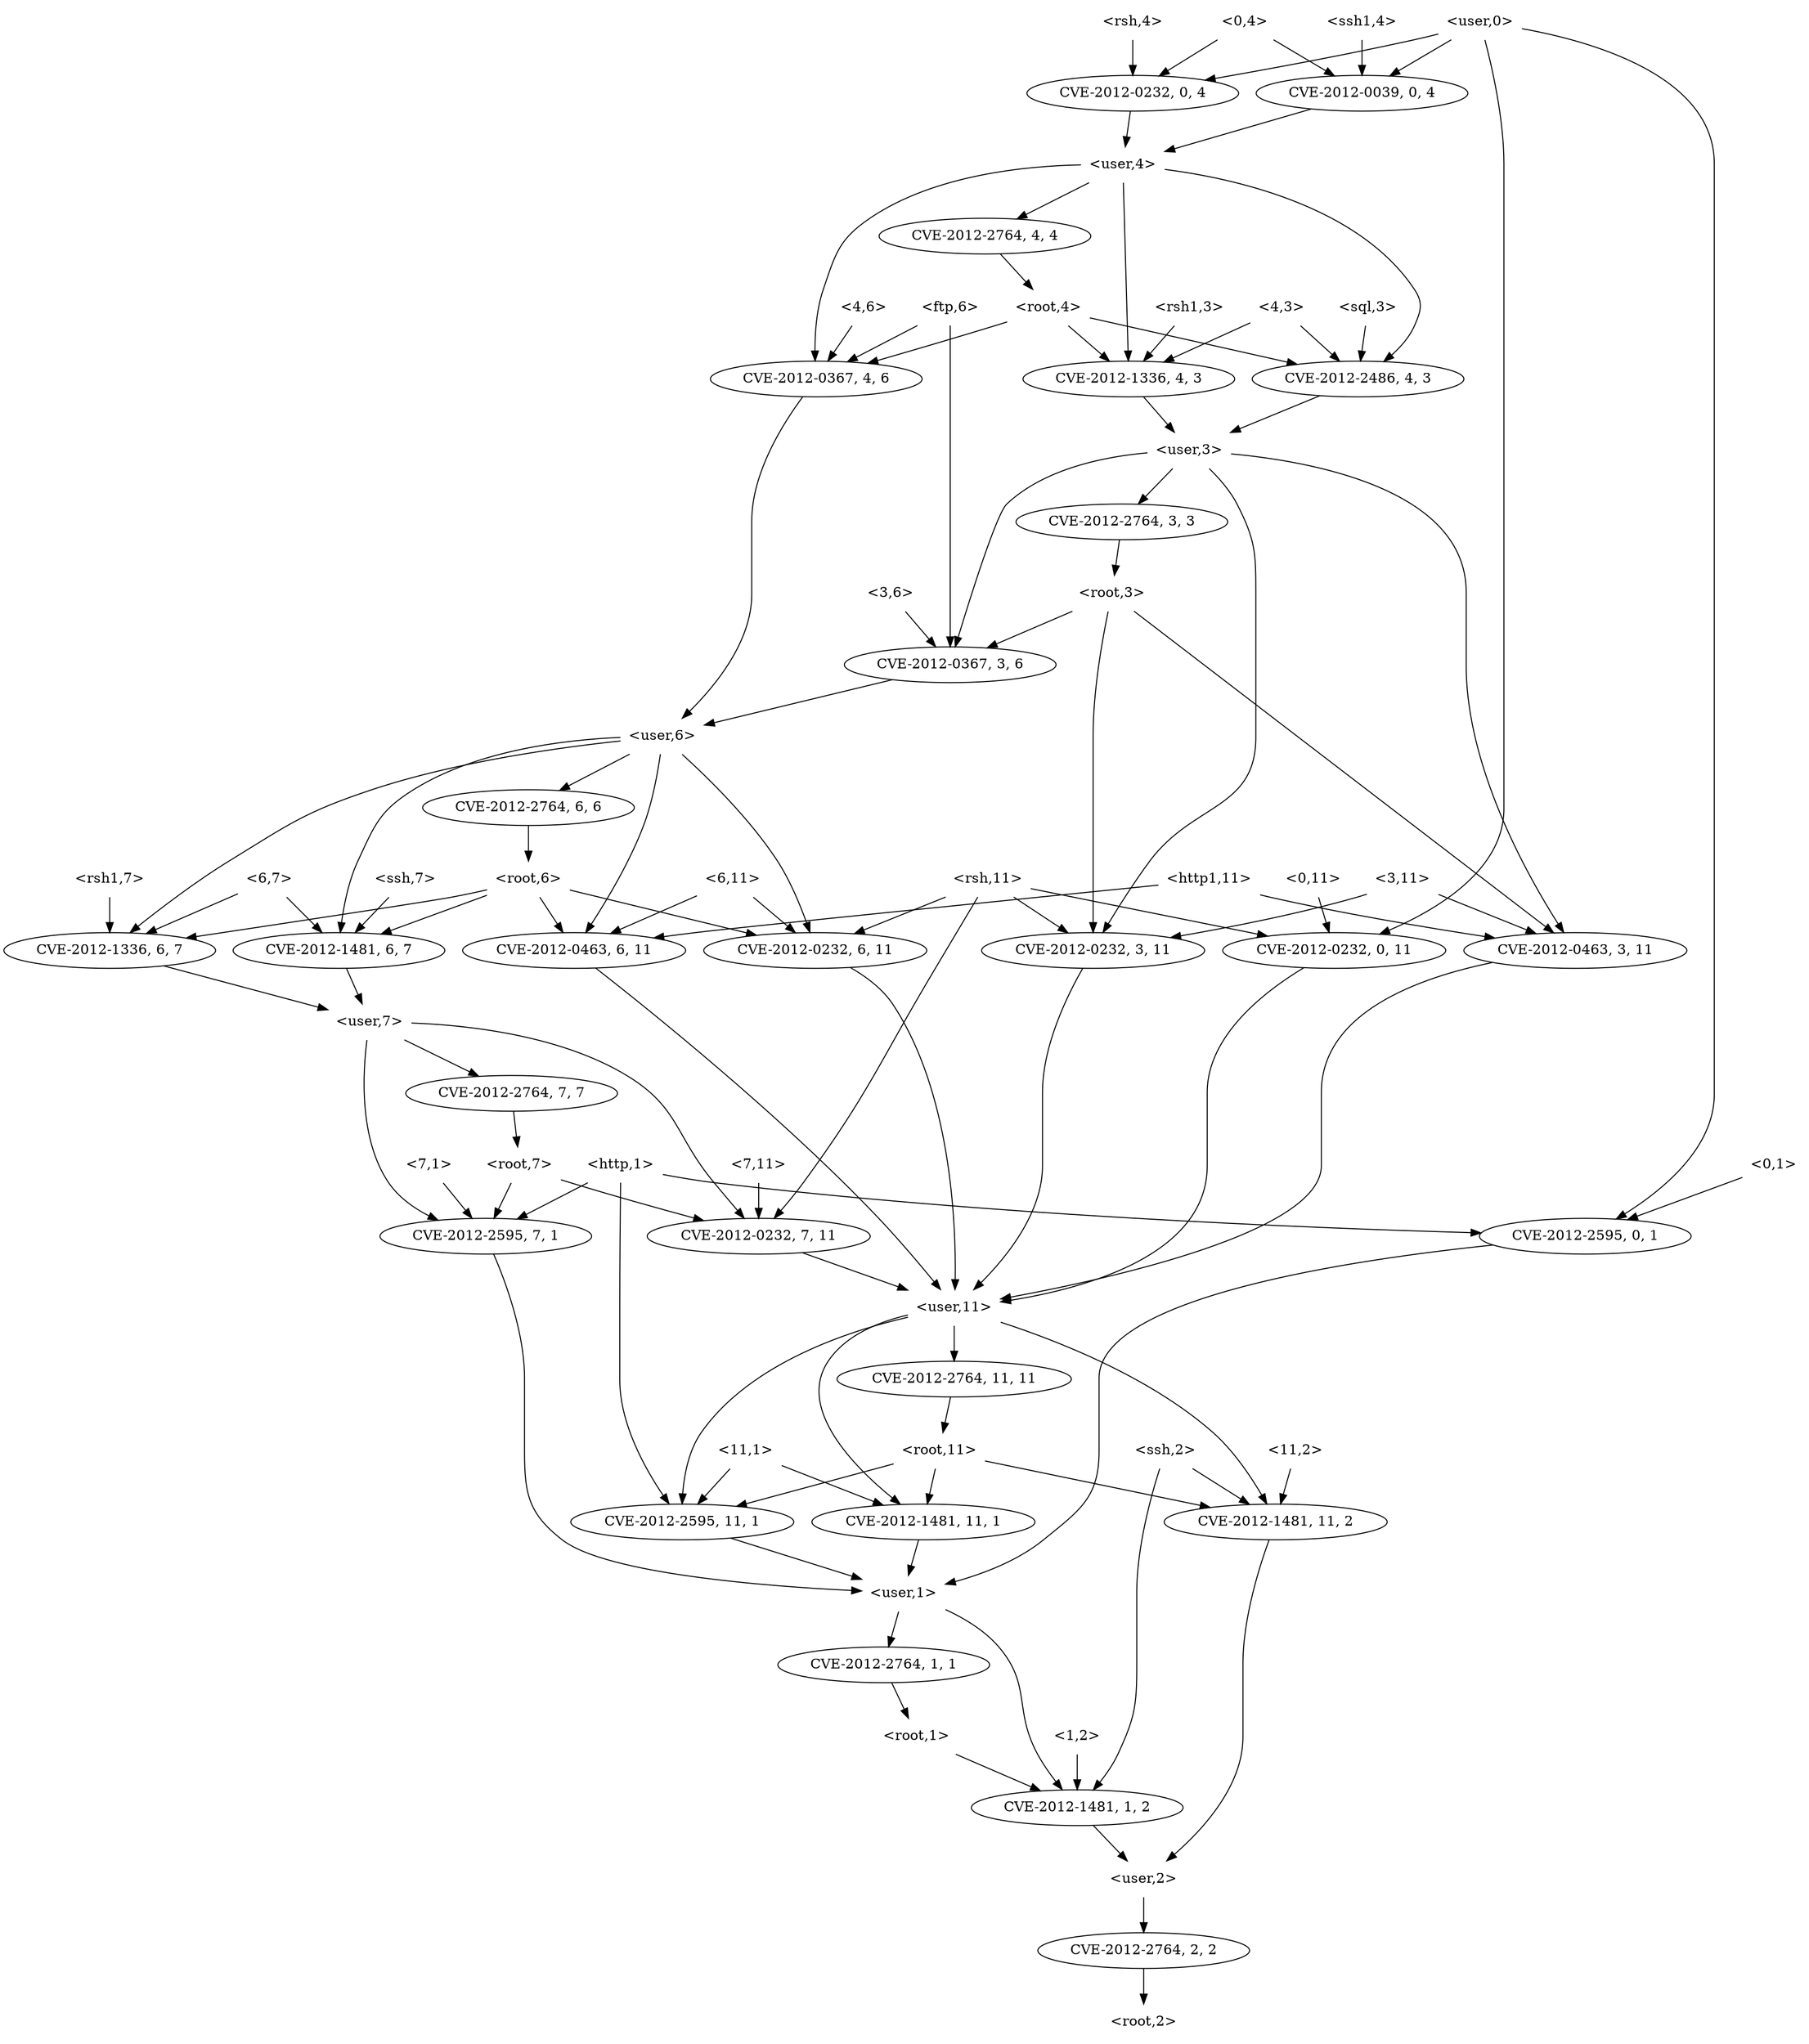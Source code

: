 strict digraph {
	graph [bb="0,0,1540,2052"];
	node [label="\N"];
	"<rsh,4>"	 [height=0.5,
		pos="770,2034",
		shape=plaintext,
		width=0.81944];
	"<v_rsh,0,4>"	 [height=0.5,
		label=<CVE-2012-0232, 0, 4>,
		pos="770,1962",
		width=2.4499];
	"<rsh,4>" -> "<v_rsh,0,4>"	 [pos="e,770,1980.1 770,2015.7 770,2008 770,1998.7 770,1990.1"];
	"<user,4>"	 [height=0.5,
		pos="708,1890",
		shape=plaintext,
		width=0.91667];
	"<v_rsh,0,4>" -> "<user,4>"	 [pos="e,723.3,1908.3 754.99,1944.1 747.49,1935.6 738.26,1925.2 729.98,1915.8"];
	"<3,11>"	 [height=0.5,
		pos="239,1170",
		shape=plaintext,
		width=0.78472];
	"<v_http1,3,11>"	 [height=0.5,
		label=<CVE-2012-0463, 3, 11>,
		pos="92,1098",
		width=2.5686];
	"<3,11>" -> "<v_http1,3,11>"	 [pos="e,125.4,1114.9 210.66,1155.5 189.05,1145.2 158.96,1130.9 134.48,1119.2"];
	"<v_rsh,3,11>"	 [height=0.5,
		label=<CVE-2012-0232, 3, 11>,
		pos="296,1098",
		width=2.5686];
	"<3,11>" -> "<v_rsh,3,11>"	 [pos="e,282.07,1116.1 253.09,1151.7 259.92,1143.3 268.26,1133.1 275.76,1123.9"];
	"<user,11>"	 [height=0.5,
		pos="730,738",
		shape=plaintext,
		width=1.0069];
	"<v_http1,3,11>" -> "<user,11>"	 [pos="e,693.74,740.78 150.22,1084 212.06,1066.4 301,1028.3 301,955 301,955 301,955 301,881 301,809.51 368.66,818.65 435,792 518.58,758.42\
 624.02,746.02 683.53,741.51"];
	"<v_rsh,3,11>" -> "<user,11>"	 [pos="e,693.46,739.46 325.54,1080.9 362.78,1058.1 422,1012.8 422,955 422,955 422,955 422,881 422,767.27 597.33,744.32 683.42,739.91"];
	"<root,3>"	 [height=0.5,
		pos="402,1458",
		shape=plaintext,
		width=0.89583];
	"<v_ftp,3,6>"	 [height=0.5,
		label=<CVE-2012-0367, 3, 6>,
		pos="626,1386",
		width=2.4499];
	"<root,3>" -> "<v_ftp,3,6>"	 [pos="e,579.76,1401.4 434.57,1446.8 470.03,1435.7 527.38,1417.8 570.07,1404.5"];
	"<root,3>" -> "<v_http1,3,11>"	 [pos="e,106.8,1116.1 387.05,1439.7 336.61,1381.5 172.58,1192.1 113.48,1123.8"];
	"<root,3>" -> "<v_rsh,3,11>"	 [pos="e,317.31,1115.8 400.02,1440 397.11,1413.4 392,1360.2 392,1315 392,1315 392,1315 392,1241 392,1192.6 353.22,1148.4 324.96,1122.5"];
	"<user,6>"	 [height=0.5,
		pos="839,1314",
		shape=plaintext,
		width=0.91667];
	"<v_ftp,3,6>" -> "<user,6>"	 [pos="e,805.81,1325.9 670.39,1370.4 707.28,1358.3 759.45,1341.1 795.96,1329.1"];
	"<0,1>"	 [height=0.5,
		pos="1511,882",
		shape=plaintext,
		width=0.75];
	"<v_http,0,1>"	 [height=0.5,
		label=<CVE-2012-2595, 0, 1>,
		pos="1452,810",
		width=2.4499];
	"<0,1>" -> "<v_http,0,1>"	 [pos="e,1466.4,828.1 1496.4,863.7 1489.3,855.3 1480.7,845.07 1473,835.86"];
	"<user,1>"	 [height=0.5,
		pos="1086,450",
		shape=plaintext,
		width=0.91667];
	"<v_http,0,1>" -> "<user,1>"	 [pos="e,1119.1,450.59 1443.9,791.95 1432.2,765.72 1412,713.61 1412,667 1412,667 1412,667 1412,593 1412,470.97 1217.6,452.73 1129.1,450.75"];
	"<ssh,7>"	 [height=0.5,
		pos="1340,1170",
		shape=plaintext,
		width=0.84028];
	"<v_ssh,6,7>"	 [height=0.5,
		label=<CVE-2012-1481, 6, 7>,
		pos="1340,1098",
		width=2.4499];
	"<ssh,7>" -> "<v_ssh,6,7>"	 [pos="e,1340,1116.1 1340,1151.7 1340,1144 1340,1134.7 1340,1126.1"];
	"<user,7>"	 [height=0.5,
		pos="1145,1026",
		shape=plaintext,
		width=0.91667];
	"<v_ssh,6,7>" -> "<user,7>"	 [pos="e,1178,1038.9 1298.2,1082 1265.6,1070.3 1220.6,1054.1 1187.8,1042.4"];
	"<root,7>"	 [height=0.5,
		pos="1100,882",
		shape=plaintext,
		width=0.89583];
	"<v_rsh,7,11>"	 [height=0.5,
		label=<CVE-2012-0232, 7, 11>,
		pos="984,810",
		width=2.5686];
	"<root,7>" -> "<v_rsh,7,11>"	 [pos="e,1010.9,827.23 1071.6,863.88 1056,854.45 1036.5,842.66 1019.8,832.61"];
	"<v_http,7,1>"	 [height=0.5,
		label=<CVE-2012-2595, 7, 1>,
		pos="1217,810",
		width=2.4499];
	"<root,7>" -> "<v_http,7,1>"	 [pos="e,1189.9,827.23 1128.6,863.88 1144.4,854.45 1164.1,842.66 1180.9,832.61"];
	"<v_rsh,7,11>" -> "<user,11>"	 [pos="e,766.25,748.99 932.9,794.92 887.07,782.29 820.41,763.92 776.16,751.72"];
	"<v_http,7,1>" -> "<user,1>"	 [pos="e,1119.1,458.45 1217,791.95 1217,765.29 1217,712.11 1217,667 1217,667 1217,667 1217,593 1217,552.46 1222.3,535.7 1197,504 1180,482.67\
 1152.3,469.43 1128.9,461.52"];
	"<http,1>"	 [height=0.5,
		pos="1349,882",
		shape=plaintext,
		width=0.89583];
	"<http,1>" -> "<v_http,0,1>"	 [pos="e,1427.8,827.47 1374.2,863.88 1387.8,854.61 1404.8,843.05 1419.5,833.1"];
	"<v_http,11,1>"	 [height=0.5,
		label=<CVE-2012-2595, 11, 1>,
		pos="1096,522",
		width=2.5686];
	"<http,1>" -> "<v_http,11,1>"	 [pos="e,1165.4,533.96 1346.2,863.57 1342.1,836.84 1335,784.09 1335,739 1335,739 1335,739 1335,665 1335,589.21 1245.1,552.97 1175.5,536.28"];
	"<http,1>" -> "<v_http,7,1>"	 [pos="e,1247.1,826.99 1316.7,863.88 1298.4,854.16 1275.3,841.94 1256,831.69"];
	"<v_http,11,1>" -> "<user,1>"	 [pos="e,1088.4,468.1 1093.5,503.7 1092.4,495.98 1091.1,486.71 1089.9,478.11"];
	"<http1,11>"	 [height=0.5,
		pos="479,1170",
		shape=plaintext,
		width=1.0833];
	"<v_http1,6,11>"	 [height=0.5,
		label=<CVE-2012-0463, 6, 11>,
		pos="500,1098",
		width=2.5686];
	"<http1,11>" -> "<v_http1,6,11>"	 [pos="e,494.87,1116.1 484.19,1151.7 486.53,1143.9 489.35,1134.5 491.95,1125.8"];
	"<http1,11>" -> "<v_http1,3,11>"	 [pos="e,157.35,1110.8 439.76,1161.9 376.09,1150.4 249.19,1127.4 167.56,1112.7"];
	"<v_http1,6,11>" -> "<user,11>"	 [pos="e,693.66,755.33 518.66,1080.2 543.95,1055.5 586,1006.6 586,955 586,955 586,955 586,881 586,824.74 642.42,783.27 684.63,760.12"];
	"<v_ssh,1,2>"	 [height=0.5,
		label=<CVE-2012-1481, 1, 2>,
		pos="819,234",
		width=2.4499];
	"<user,1>" -> "<v_ssh,1,2>"	 [pos="e,819.72,252.09 1052.7,443.72 1016.2,436.86 956.86,422.51 912,396 872.49,372.66 860.19,364.17 838,324 827.46,304.92 822.76,280.57\
 820.67,262.16"];
	"<v_root,1,1>"	 [height=0.5,
		label=<CVE-2012-2764, 1, 1>,
		pos="1009,378",
		width=2.4499];
	"<user,1>" -> "<v_root,1,1>"	 [pos="e,1027.3,395.62 1067,431.7 1057.3,422.92 1045.4,412.13 1035,402.61"];
	"<v_ssh,11,2>"	 [height=0.5,
		label=<CVE-2012-1481, 11, 2>,
		pos="650,522",
		width=2.5686];
	"<user,11>" -> "<v_ssh,11,2>"	 [pos="e,640.87,540.12 693.39,722.15 676.28,713.45 657.07,700.81 645,684 616.67,644.53 618.5,623.65 628,576 629.79,567.01 633.14,557.64\
 636.69,549.32"];
	"<v_ssh,11,1>"	 [height=0.5,
		label=<CVE-2012-1481, 11, 1>,
		pos="892,522",
		width=2.5686];
	"<user,11>" -> "<v_ssh,11,1>"	 [pos="e,893.14,540.26 766.33,731.2 795.14,724.68 834.22,711.2 857,684 888.81,646 893.6,585.7 893.37,550.68"];
	"<user,11>" -> "<v_http,11,1>"	 [pos="e,1082.1,539.81 766.35,726.76 822.54,709.67 932.05,671.26 1009,612 1034,592.74 1058.8,566.47 1075.5,547.46"];
	"<v_root,11,11>"	 [height=0.5,
		label=<CVE-2012-2764, 11, 11>,
		pos="751,666",
		width=2.7013];
	"<user,11>" -> "<v_root,11,11>"	 [pos="e,745.87,684.1 735.19,719.7 737.53,711.9 740.35,702.51 742.95,693.83"];
	"<user,2>"	 [height=0.5,
		pos="748,162",
		shape=plaintext,
		width=0.91667];
	"<v_ssh,11,2>" -> "<user,2>"	 [pos="e,732.59,180.42 655.46,503.71 663.35,477.18 677,424.67 677,379 677,379 677,379 677,305 677,260.48 705.26,215.61 726.13,188.56"];
	"<v_ssh,11,1>" -> "<user,1>"	 [pos="e,1053,462.91 934.1,505.81 966.41,494.15 1010.9,478.11 1043.3,466.4"];
	"<root,11>"	 [height=0.5,
		pos="828,594",
		shape=plaintext,
		width=1];
	"<v_root,11,11>" -> "<root,11>"	 [pos="e,809.27,612.03 769.64,648.05 779.31,639.26 791.28,628.38 801.86,618.76"];
	"<v_root,3,3>"	 [height=0.5,
		label=<CVE-2012-2764, 3, 3>,
		pos="412,1530",
		width=2.4499];
	"<v_root,3,3>" -> "<root,3>"	 [pos="e,404.44,1476.1 409.53,1511.7 408.43,1504 407.1,1494.7 405.87,1486.1"];
	"<v_rsh,6,11>"	 [height=0.5,
		label=<CVE-2012-0232, 6, 11>,
		pos="704,1098",
		width=2.5686];
	"<v_rsh,6,11>" -> "<user,11>"	 [pos="e,725.35,756.34 704.59,1080 705.47,1053.3 707,1000.1 707,955 707,955 707,955 707,881 707,840.7 716.14,794.78 722.9,766.34"];
	"<ftp,6>"	 [height=0.5,
		pos="781,1746",
		shape=plaintext,
		width=0.8125];
	"<ftp,6>" -> "<v_ftp,3,6>"	 [pos="e,647.53,1403.7 765.22,1727.6 757.14,1717.8 747.81,1704.9 742,1692 725.42,1655.1 723,1643.4 723,1603 723,1603 723,1603 723,1529 \
723,1480.4 683.82,1436.2 655.26,1410.5"];
	"<v_ftp,4,6>"	 [height=0.5,
		label=<CVE-2012-0367, 4, 6>,
		pos="839,1674",
		width=2.4499];
	"<ftp,6>" -> "<v_ftp,4,6>"	 [pos="e,824.83,1692.1 795.34,1727.7 802.29,1719.3 810.77,1709.1 818.4,1699.9"];
	"<v_ftp,4,6>" -> "<user,6>"	 [pos="e,839,1332 839,1656 839,1629.3 839,1576.1 839,1531 839,1531 839,1531 839,1457 839,1417 839,1370.7 839,1342.1"];
	"<v_root,2,2>"	 [height=0.5,
		label=<CVE-2012-2764, 2, 2>,
		pos="748,90",
		width=2.4499];
	"<user,2>" -> "<v_root,2,2>"	 [pos="e,748,108.1 748,143.7 748,135.98 748,126.71 748,118.11"];
	"<root,2>"	 [height=0.5,
		pos="748,18",
		shape=plaintext,
		width=0.89583];
	"<v_root,2,2>" -> "<root,2>"	 [pos="e,748,36.104 748,71.697 748,63.983 748,54.712 748,46.112"];
	"<sql,3>"	 [height=0.5,
		pos="704,1746",
		shape=plaintext,
		width=0.8125];
	"<v_sql,4,3>"	 [height=0.5,
		label=<CVE-2012-2486, 4, 3>,
		pos="607,1674",
		width=2.4499];
	"<sql,3>" -> "<v_sql,4,3>"	 [pos="e,630.03,1691.6 680.02,1727.7 667.39,1718.6 651.73,1707.3 638.17,1697.5"];
	"<user,3>"	 [height=0.5,
		pos="412,1602",
		shape=plaintext,
		width=0.91667];
	"<v_sql,4,3>" -> "<user,3>"	 [pos="e,445.05,1614.9 565.17,1658 532.61,1646.3 487.61,1630.1 454.81,1618.4"];
	"<root,1>"	 [height=0.5,
		pos="971,306",
		shape=plaintext,
		width=0.89583];
	"<root,1>" -> "<v_ssh,1,2>"	 [pos="e,853.14,250.72 938.39,289.98 916.21,279.77 886.62,266.14 862.45,255.01"];
	"<v_ssh,1,2>" -> "<user,2>"	 [pos="e,765.52,180.28 801.81,216.05 793.13,207.5 782.44,196.96 772.89,187.54"];
	"<user,3>" -> "<v_ftp,3,6>"	 [pos="e,614.33,1403.9 445.29,1587.3 465.16,1578.1 490.12,1564.6 509,1548 521.23,1537.2 578.94,1455 608.48,1412.4"];
	"<user,3>" -> "<v_http1,3,11>"	 [pos="e,97.261,1116.3 378.85,1600 301.96,1595.8 118,1573.8 118,1459 118,1459 118,1459 118,1241 118,1200.6 107.67,1154.7 100.03,1126.3"];
	"<user,3>" -> "<v_root,3,3>"	 [pos="e,412,1548.1 412,1583.7 412,1576 412,1566.7 412,1558.1"];
	"<user,3>" -> "<v_rsh,3,11>"	 [pos="e,296,1116 378.79,1591 357.39,1582.8 330.71,1569.1 315,1548 290.83,1515.6 296,1499.4 296,1459 296,1459 296,1459 296,1241 296,1201\
 296,1154.7 296,1126.1"];
	"<7,1>"	 [height=0.5,
		pos="1271,882",
		shape=plaintext,
		width=0.75];
	"<7,1>" -> "<v_http,7,1>"	 [pos="e,1230.2,828.1 1257.7,863.7 1251.2,855.39 1243.4,845.28 1236.4,836.14"];
	"<v_root,6,6>"	 [height=0.5,
		label=<CVE-2012-2764, 6, 6>,
		pos="845,1242",
		width=2.4499];
	"<root,6>"	 [height=0.5,
		pos="850,1170",
		shape=plaintext,
		width=0.89583];
	"<v_root,6,6>" -> "<root,6>"	 [pos="e,848.78,1188.1 846.24,1223.7 846.79,1216 847.45,1206.7 848.06,1198.1"];
	"<v_rsh1,6,7>"	 [height=0.5,
		label=<CVE-2012-1336, 6, 7>,
		pos="1145,1098",
		width=2.4499];
	"<root,6>" -> "<v_rsh1,6,7>"	 [pos="e,1089.7,1112.1 882.41,1161.3 929.7,1150.1 1018.6,1129 1079.8,1114.5"];
	"<root,6>" -> "<v_http1,6,11>"	 [pos="e,567.7,1110.3 817.68,1155.1 814.44,1154 811.18,1152.9 808,1152 796.93,1148.8 665.18,1126.6 577.62,1111.9"];
	"<root,6>" -> "<v_rsh,6,11>"	 [pos="e,737.07,1114.9 817.6,1153.5 796.55,1143.4 768.91,1130.1 746.16,1119.2"];
	"<root,6>" -> "<v_ssh,6,7>"	 [pos="e,1276.3,1110.5 882.6,1162.9 901.63,1159.5 926.13,1155.2 948,1152 1078.2,1132.7 1111.8,1135.3 1242,1116 1249.9,1114.8 1258.1,1113.5\
 1266.3,1112.2"];
	"<v_root,1,1>" -> "<root,1>"	 [pos="e,980.38,324.28 999.8,360.05 995.43,352.01 990.11,342.2 985.24,333.23"];
	"<11,2>"	 [height=0.5,
		pos="666,594",
		shape=plaintext,
		width=0.78472];
	"<11,2>" -> "<v_ssh,11,2>"	 [pos="e,653.91,540.1 662.04,575.7 660.28,567.98 658.16,558.71 656.2,550.11"];
	"<3,6>"	 [height=0.5,
		pos="626,1458",
		shape=plaintext,
		width=0.75];
	"<3,6>" -> "<v_ftp,3,6>"	 [pos="e,626,1404.1 626,1439.7 626,1432 626,1422.7 626,1414.1"];
	"<4,6>"	 [height=0.5,
		pos="894,1746",
		shape=plaintext,
		width=0.75];
	"<4,6>" -> "<v_ftp,4,6>"	 [pos="e,852.44,1692.1 880.4,1727.7 873.88,1719.4 865.93,1709.3 858.75,1700.1"];
	"<user,7>" -> "<v_rsh,7,11>"	 [pos="e,980.71,828.19 1112,1022.3 1078.9,1017.8 1029.2,1005.4 1003,972 972.76,933.48 974.85,872.94 979.29,838.12"];
	"<v_root,7,7>"	 [height=0.5,
		label=<CVE-2012-2764, 7, 7>,
		pos="1100,954",
		width=2.4499];
	"<user,7>" -> "<v_root,7,7>"	 [pos="e,1111,972.1 1133.9,1007.7 1128.6,999.56 1122.3,989.69 1116.5,980.7"];
	"<user,7>" -> "<v_http,7,1>"	 [pos="e,1218.4,828.46 1167.7,1007.8 1178.4,998.45 1190.3,985.93 1197,972 1217.8,928.93 1219.8,872.16 1218.8,838.82"];
	"<7,11>"	 [height=0.5,
		pos="768,882",
		shape=plaintext,
		width=0.78472];
	"<7,11>" -> "<v_rsh,7,11>"	 [pos="e,934.07,825.16 796.56,869.34 801.36,867.49 806.3,865.65 811,864 848.37,850.91 890.89,837.86 924.42,827.99"];
	"<user,6>" -> "<v_rsh1,6,7>"	 [pos="e,1141.8,1116.1 872.11,1305.9 927.92,1292.3 1041.1,1257.7 1108,1188 1124.5,1170.8 1134.1,1145.2 1139.4,1125.9"];
	"<user,6>" -> "<v_http1,6,11>"	 [pos="e,516.39,1115.9 805.61,1299.5 757.34,1279.2 666.37,1237.8 598,1188 570.78,1168.2 542.61,1141.9 523.5,1123"];
	"<user,6>" -> "<v_root,6,6>"	 [pos="e,843.53,1260.1 840.48,1295.7 841.14,1288 841.94,1278.7 842.68,1270.1"];
	"<user,6>" -> "<v_rsh,6,11>"	 [pos="e,704.24,1116.1 805.99,1300.7 786.7,1291.9 763.22,1278.5 748,1260 716.09,1221.2 707.22,1161.2 704.82,1126.4"];
	"<user,6>" -> "<v_ssh,6,7>"	 [pos="e,1320.4,1115.6 872.08,1306.8 940.39,1292.9 1100.5,1255.4 1219,1188 1253.1,1168.6 1288.8,1141.3 1312.6,1122.1"];
	"<v_rsh1,4,3>"	 [height=0.5,
		label=<CVE-2012-1336, 4, 3>,
		pos="412,1674",
		width=2.4499];
	"<user,4>" -> "<v_rsh1,4,3>"	 [pos="e,400.81,1691.9 674.83,1885.8 610.66,1879.2 472.38,1862.2 433,1836 400.97,1814.7 396.14,1800.8 385,1764 380.36,1748.7 381.27,1743.6\
 385,1728 387.24,1718.7 391.42,1709.1 395.83,1700.7"];
	"<user,4>" -> "<v_ftp,4,6>"	 [pos="e,837.7,1692.3 728.66,1871.8 753.95,1849.6 796.23,1808.4 819,1764 828.9,1744.7 833.93,1720.5 836.47,1702.3"];
	"<v_root,4,4>"	 [height=0.5,
		label=<CVE-2012-2764, 4, 4>,
		pos="530,1818",
		width=2.4499];
	"<user,4>" -> "<v_root,4,4>"	 [pos="e,568.77,1834.2 674.94,1876 647.81,1865.3 609.03,1850.1 578.4,1838"];
	"<user,4>" -> "<v_sql,4,3>"	 [pos="e,614.99,1691.9 699.91,1871.8 682.28,1834.5 640.33,1745.6 619.37,1701.2"];
	"<root,4>"	 [height=0.5,
		pos="585,1746",
		shape=plaintext,
		width=0.89583];
	"<v_root,4,4>" -> "<root,4>"	 [pos="e,571.43,1764.3 543.31,1800.1 549.84,1791.8 557.83,1781.6 565.06,1772.4"];
	"<root,4>" -> "<v_rsh1,4,3>"	 [pos="e,449.82,1690.3 552.46,1731.8 526.14,1721.2 488.72,1706 459.13,1694.1"];
	"<root,4>" -> "<v_ftp,4,6>"	 [pos="e,788.84,1688.8 617.43,1736.1 658.05,1724.9 728.46,1705.5 779.01,1691.5"];
	"<root,4>" -> "<v_sql,4,3>"	 [pos="e,601.62,1692.1 590.44,1727.7 592.89,1719.9 595.84,1710.5 598.57,1701.8"];
	"<0,11>"	 [height=0.5,
		pos="986,1170",
		shape=plaintext,
		width=0.78472];
	"<v_rsh,0,11>"	 [height=0.5,
		label=<CVE-2012-0232, 0, 11>,
		pos="946,1098",
		width=2.5686];
	"<0,11>" -> "<v_rsh,0,11>"	 [pos="e,955.77,1116.1 976.11,1151.7 971.51,1143.6 965.94,1133.9 960.85,1125"];
	"<v_rsh,0,11>" -> "<user,11>"	 [pos="e,763.56,756.07 927.99,1080.1 903.58,1055.2 863,1006.1 863,955 863,955 863,955 863,881 863,827.21 811.54,785.4 772.64,761.47"];
	"<v_root,7,7>" -> "<root,7>"	 [pos="e,1100,900.1 1100,935.7 1100,927.98 1100,918.71 1100,910.11"];
	"<6,7>"	 [height=0.5,
		pos="1183,1170",
		shape=plaintext,
		width=0.75];
	"<6,7>" -> "<v_rsh1,6,7>"	 [pos="e,1154.3,1116.1 1173.6,1151.7 1169.2,1143.6 1163.9,1133.9 1159.1,1125"];
	"<6,7>" -> "<v_ssh,6,7>"	 [pos="e,1305,1114.6 1210.3,1156.8 1233.8,1146.3 1268.2,1131 1295.6,1118.8"];
	"<v_rsh1,6,7>" -> "<user,7>"	 [pos="e,1145,1044.1 1145,1079.7 1145,1072 1145,1062.7 1145,1054.1"];
	"<v_rsh1,4,3>" -> "<user,3>"	 [pos="e,412,1620.1 412,1655.7 412,1648 412,1638.7 412,1630.1"];
	"<rsh1,3>"	 [height=0.5,
		pos="428,1746",
		shape=plaintext,
		width=0.92361];
	"<rsh1,3>" -> "<v_rsh1,4,3>"	 [pos="e,415.91,1692.1 424.04,1727.7 422.28,1720 420.16,1710.7 418.2,1702.1"];
	"<rsh1,7>"	 [height=0.5,
		pos="1066,1170",
		shape=plaintext,
		width=0.92361];
	"<rsh1,7>" -> "<v_rsh1,6,7>"	 [pos="e,1126.2,1115.6 1085.5,1151.7 1095.5,1142.8 1107.8,1131.9 1118.7,1122.3"];
	"<ssh,2>"	 [height=0.5,
		pos="743,594",
		shape=plaintext,
		width=0.84028];
	"<ssh,2>" -> "<v_ssh,1,2>"	 [pos="e,809.05,252.29 748.67,575.73 756.85,549.21 771,496.73 771,451 771,451 771,451 771,377 771,334.87 790.2,289.23 804.31,261.37"];
	"<ssh,2>" -> "<v_ssh,11,2>"	 [pos="e,672.08,539.62 720.01,575.7 708.01,566.66 693.17,555.5 680.25,545.77"];
	"<0,4>"	 [height=0.5,
		pos="866,2034",
		shape=plaintext,
		width=0.75];
	"<v_ssh1,0,4>"	 [height=0.5,
		label=<CVE-2012-0039, 0, 4>,
		pos="965,1962",
		width=2.4499];
	"<0,4>" -> "<v_ssh1,0,4>"	 [pos="e,941.71,1979.5 890.22,2015.9 903.21,2006.7 919.37,1995.3 933.34,1985.4"];
	"<0,4>" -> "<v_rsh,0,4>"	 [pos="e,792.8,1979.6 842.27,2015.7 829.88,2006.7 814.56,1995.5 801.23,1985.8"];
	"<v_ssh1,0,4>" -> "<user,4>"	 [pos="e,741.12,1900 914.23,1947.2 866.49,1934.2 795.83,1914.9 750.86,1902.7"];
	"<root,11>" -> "<v_ssh,11,2>"	 [pos="e,689.06,538.36 791.98,578.83 765.15,568.28 728.21,553.76 698.74,542.17"];
	"<root,11>" -> "<v_ssh,11,1>"	 [pos="e,876.36,540.1 843.82,575.7 851.57,567.22 861.04,556.86 869.52,547.58"];
	"<root,11>" -> "<v_http,11,1>"	 [pos="e,1042.9,536.87 864.14,583.56 907.36,572.27 980.45,553.18 1033,539.45"];
	"<4,3>"	 [height=0.5,
		pos="507,1746",
		shape=plaintext,
		width=0.75];
	"<4,3>" -> "<v_rsh1,4,3>"	 [pos="e,434.56,1691.6 483.52,1727.7 471.26,1718.7 456.1,1707.5 442.9,1697.8"];
	"<4,3>" -> "<v_sql,4,3>"	 [pos="e,583.48,1691.5 531.46,1727.9 544.58,1718.7 560.91,1707.3 575.02,1697.4"];
	"<11,1>"	 [height=0.5,
		pos="972,594",
		shape=plaintext,
		width=0.78472];
	"<11,1>" -> "<v_ssh,11,1>"	 [pos="e,911,539.62 952.22,575.7 942.1,566.84 929.62,555.92 918.66,546.33"];
	"<11,1>" -> "<v_http,11,1>"	 [pos="e,1067.3,539.23 1000.4,576.94 1017.7,567.23 1039.8,554.73 1058.4,544.21"];
	"<ssh1,4>"	 [height=0.5,
		pos="965,2034",
		shape=plaintext,
		width=0.94444];
	"<ssh1,4>" -> "<v_ssh1,0,4>"	 [pos="e,965,1980.1 965,2015.7 965,2008 965,1998.7 965,1990.1"];
	"<user,0>"	 [height=0.5,
		pos="1127,2034",
		shape=plaintext,
		width=0.91667];
	"<user,0>" -> "<v_ssh1,0,4>"	 [pos="e,1000.9,1978.5 1093.8,2018.7 1069.8,2008.3 1036.9,1994.1 1010.4,1982.6"];
	"<user,0>" -> "<v_rsh,0,4>"	 [pos="e,831.14,1975 1093.7,2026.5 1036.4,2015.2 917.83,1992 841.2,1977"];
	"<user,0>" -> "<v_http,0,1>"	 [pos="e,1452.8,828.04 1160.1,2033.5 1243.5,2033 1456,2019 1456,1891 1456,1891 1456,1891 1456,953 1456,912.98 1454.4,866.64 1453.2,838.07"];
	"<user,0>" -> "<v_rsh,0,11>"	 [pos="e,941.44,1116.3 1143.7,2015.8 1166.4,1990.6 1204,1941.2 1204,1891 1204,1891 1204,1891 1204,1313 1204,1186.4 1016.3,1294.6 948,1188\
 936.38,1169.9 936.82,1145.1 939.64,1126.3"];
	"<1,2>"	 [height=0.5,
		pos="874,306",
		shape=plaintext,
		width=0.75];
	"<1,2>" -> "<v_ssh,1,2>"	 [pos="e,832.44,252.1 860.4,287.7 853.88,279.39 845.93,269.28 838.75,260.14"];
	"<6,11>"	 [height=0.5,
		pos="636,1170",
		shape=plaintext,
		width=0.78472];
	"<6,11>" -> "<v_http1,6,11>"	 [pos="e,531.32,1115.1 607.49,1154.3 588,1144.3 561.88,1130.9 540.27,1119.7"];
	"<6,11>" -> "<v_rsh,6,11>"	 [pos="e,687.38,1116.1 652.81,1151.7 661.13,1143.1 671.31,1132.7 680.39,1123.3"];
	"<rsh,11>"	 [height=0.5,
		pos="766,1170",
		shape=plaintext,
		width=0.92361];
	"<rsh,11>" -> "<v_rsh,7,11>"	 [pos="e,943.88,826.27 781.73,1151.5 789.79,1141.7 799.12,1128.9 805,1116 821.82,1079.1 825,1067.5 825,1027 825,1027 825,1027 825,953 825\
,893.32 888.08,852.48 934.78,830.43"];
	"<rsh,11>" -> "<v_rsh,0,11>"	 [pos="e,905.77,1114.2 799.45,1155.4 802.34,1154.2 805.22,1153.1 808,1152 837.24,1140.5 870.08,1127.8 896.39,1117.8"];
	"<rsh,11>" -> "<v_rsh,6,11>"	 [pos="e,719.15,1116.1 750.67,1151.7 743.24,1143.3 734.18,1133.1 726.02,1123.9"];
	"<rsh,11>" -> "<v_rsh,3,11>"	 [pos="e,362.88,1110.5 732.49,1162.5 714.83,1159.1 692.78,1155.1 673,1152 551.22,1132.9 519.92,1134.1 398,1116 389.83,1114.8 381.31,1113.5\
 372.81,1112.1"];
}
